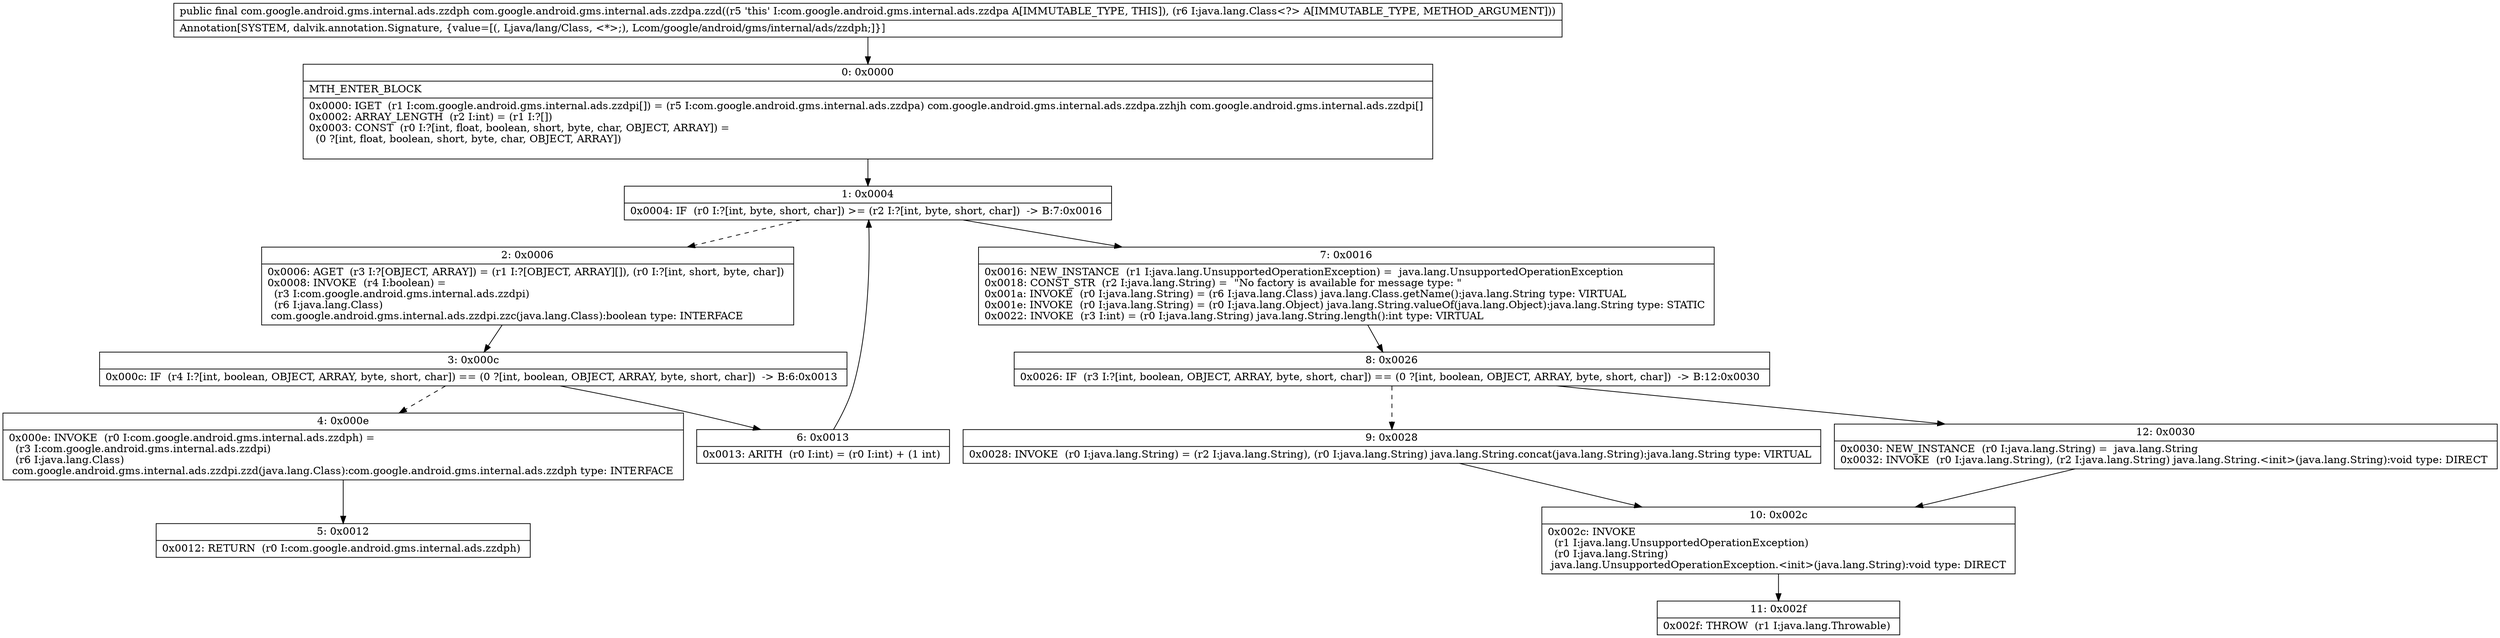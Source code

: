 digraph "CFG forcom.google.android.gms.internal.ads.zzdpa.zzd(Ljava\/lang\/Class;)Lcom\/google\/android\/gms\/internal\/ads\/zzdph;" {
Node_0 [shape=record,label="{0\:\ 0x0000|MTH_ENTER_BLOCK\l|0x0000: IGET  (r1 I:com.google.android.gms.internal.ads.zzdpi[]) = (r5 I:com.google.android.gms.internal.ads.zzdpa) com.google.android.gms.internal.ads.zzdpa.zzhjh com.google.android.gms.internal.ads.zzdpi[] \l0x0002: ARRAY_LENGTH  (r2 I:int) = (r1 I:?[]) \l0x0003: CONST  (r0 I:?[int, float, boolean, short, byte, char, OBJECT, ARRAY]) = \l  (0 ?[int, float, boolean, short, byte, char, OBJECT, ARRAY])\l \l}"];
Node_1 [shape=record,label="{1\:\ 0x0004|0x0004: IF  (r0 I:?[int, byte, short, char]) \>= (r2 I:?[int, byte, short, char])  \-\> B:7:0x0016 \l}"];
Node_2 [shape=record,label="{2\:\ 0x0006|0x0006: AGET  (r3 I:?[OBJECT, ARRAY]) = (r1 I:?[OBJECT, ARRAY][]), (r0 I:?[int, short, byte, char]) \l0x0008: INVOKE  (r4 I:boolean) = \l  (r3 I:com.google.android.gms.internal.ads.zzdpi)\l  (r6 I:java.lang.Class)\l com.google.android.gms.internal.ads.zzdpi.zzc(java.lang.Class):boolean type: INTERFACE \l}"];
Node_3 [shape=record,label="{3\:\ 0x000c|0x000c: IF  (r4 I:?[int, boolean, OBJECT, ARRAY, byte, short, char]) == (0 ?[int, boolean, OBJECT, ARRAY, byte, short, char])  \-\> B:6:0x0013 \l}"];
Node_4 [shape=record,label="{4\:\ 0x000e|0x000e: INVOKE  (r0 I:com.google.android.gms.internal.ads.zzdph) = \l  (r3 I:com.google.android.gms.internal.ads.zzdpi)\l  (r6 I:java.lang.Class)\l com.google.android.gms.internal.ads.zzdpi.zzd(java.lang.Class):com.google.android.gms.internal.ads.zzdph type: INTERFACE \l}"];
Node_5 [shape=record,label="{5\:\ 0x0012|0x0012: RETURN  (r0 I:com.google.android.gms.internal.ads.zzdph) \l}"];
Node_6 [shape=record,label="{6\:\ 0x0013|0x0013: ARITH  (r0 I:int) = (r0 I:int) + (1 int) \l}"];
Node_7 [shape=record,label="{7\:\ 0x0016|0x0016: NEW_INSTANCE  (r1 I:java.lang.UnsupportedOperationException) =  java.lang.UnsupportedOperationException \l0x0018: CONST_STR  (r2 I:java.lang.String) =  \"No factory is available for message type: \" \l0x001a: INVOKE  (r0 I:java.lang.String) = (r6 I:java.lang.Class) java.lang.Class.getName():java.lang.String type: VIRTUAL \l0x001e: INVOKE  (r0 I:java.lang.String) = (r0 I:java.lang.Object) java.lang.String.valueOf(java.lang.Object):java.lang.String type: STATIC \l0x0022: INVOKE  (r3 I:int) = (r0 I:java.lang.String) java.lang.String.length():int type: VIRTUAL \l}"];
Node_8 [shape=record,label="{8\:\ 0x0026|0x0026: IF  (r3 I:?[int, boolean, OBJECT, ARRAY, byte, short, char]) == (0 ?[int, boolean, OBJECT, ARRAY, byte, short, char])  \-\> B:12:0x0030 \l}"];
Node_9 [shape=record,label="{9\:\ 0x0028|0x0028: INVOKE  (r0 I:java.lang.String) = (r2 I:java.lang.String), (r0 I:java.lang.String) java.lang.String.concat(java.lang.String):java.lang.String type: VIRTUAL \l}"];
Node_10 [shape=record,label="{10\:\ 0x002c|0x002c: INVOKE  \l  (r1 I:java.lang.UnsupportedOperationException)\l  (r0 I:java.lang.String)\l java.lang.UnsupportedOperationException.\<init\>(java.lang.String):void type: DIRECT \l}"];
Node_11 [shape=record,label="{11\:\ 0x002f|0x002f: THROW  (r1 I:java.lang.Throwable) \l}"];
Node_12 [shape=record,label="{12\:\ 0x0030|0x0030: NEW_INSTANCE  (r0 I:java.lang.String) =  java.lang.String \l0x0032: INVOKE  (r0 I:java.lang.String), (r2 I:java.lang.String) java.lang.String.\<init\>(java.lang.String):void type: DIRECT \l}"];
MethodNode[shape=record,label="{public final com.google.android.gms.internal.ads.zzdph com.google.android.gms.internal.ads.zzdpa.zzd((r5 'this' I:com.google.android.gms.internal.ads.zzdpa A[IMMUTABLE_TYPE, THIS]), (r6 I:java.lang.Class\<?\> A[IMMUTABLE_TYPE, METHOD_ARGUMENT]))  | Annotation[SYSTEM, dalvik.annotation.Signature, \{value=[(, Ljava\/lang\/Class, \<*\>;), Lcom\/google\/android\/gms\/internal\/ads\/zzdph;]\}]\l}"];
MethodNode -> Node_0;
Node_0 -> Node_1;
Node_1 -> Node_2[style=dashed];
Node_1 -> Node_7;
Node_2 -> Node_3;
Node_3 -> Node_4[style=dashed];
Node_3 -> Node_6;
Node_4 -> Node_5;
Node_6 -> Node_1;
Node_7 -> Node_8;
Node_8 -> Node_9[style=dashed];
Node_8 -> Node_12;
Node_9 -> Node_10;
Node_10 -> Node_11;
Node_12 -> Node_10;
}

